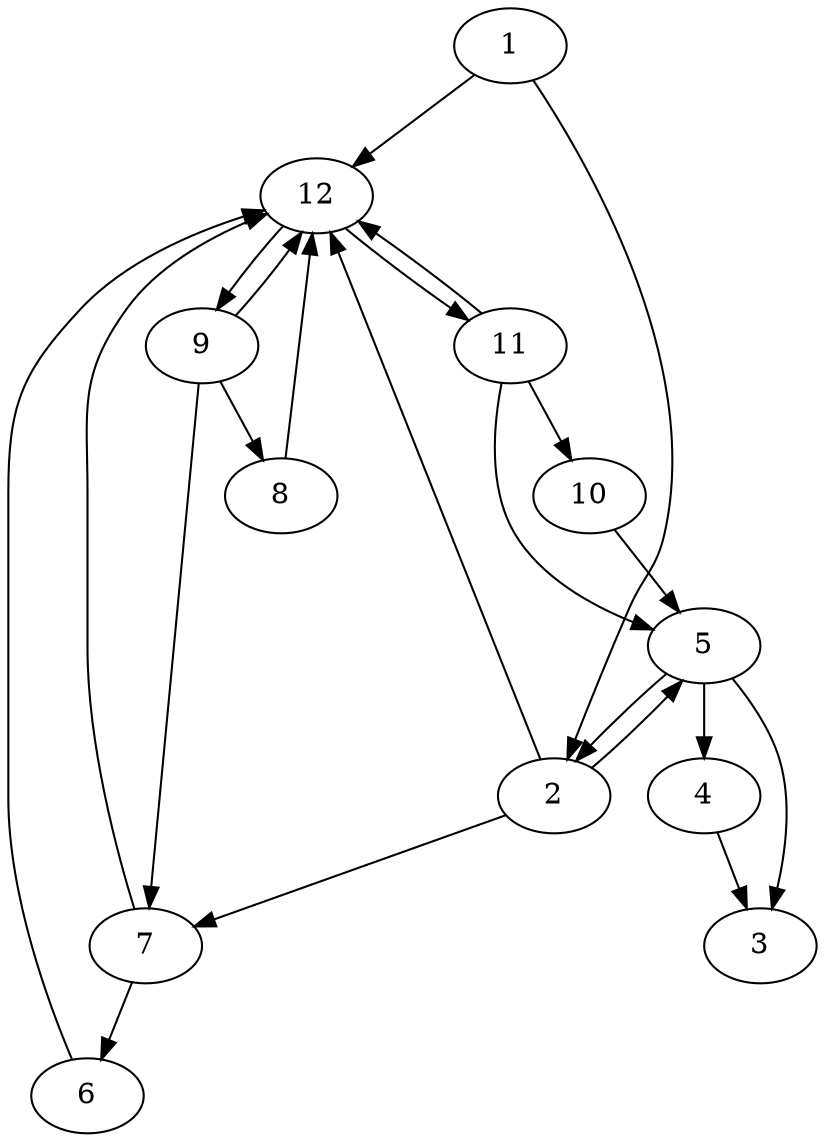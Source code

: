 digraph gamebook {

 1->12

1->2
2->7

2->12

2->5
4->3
5->2

5->4

5->3
6->12
7->6

7->12
8->12
9->12

9->7

9->8
10->5
11->10

11->5

11->12
12->9

12->11
}
